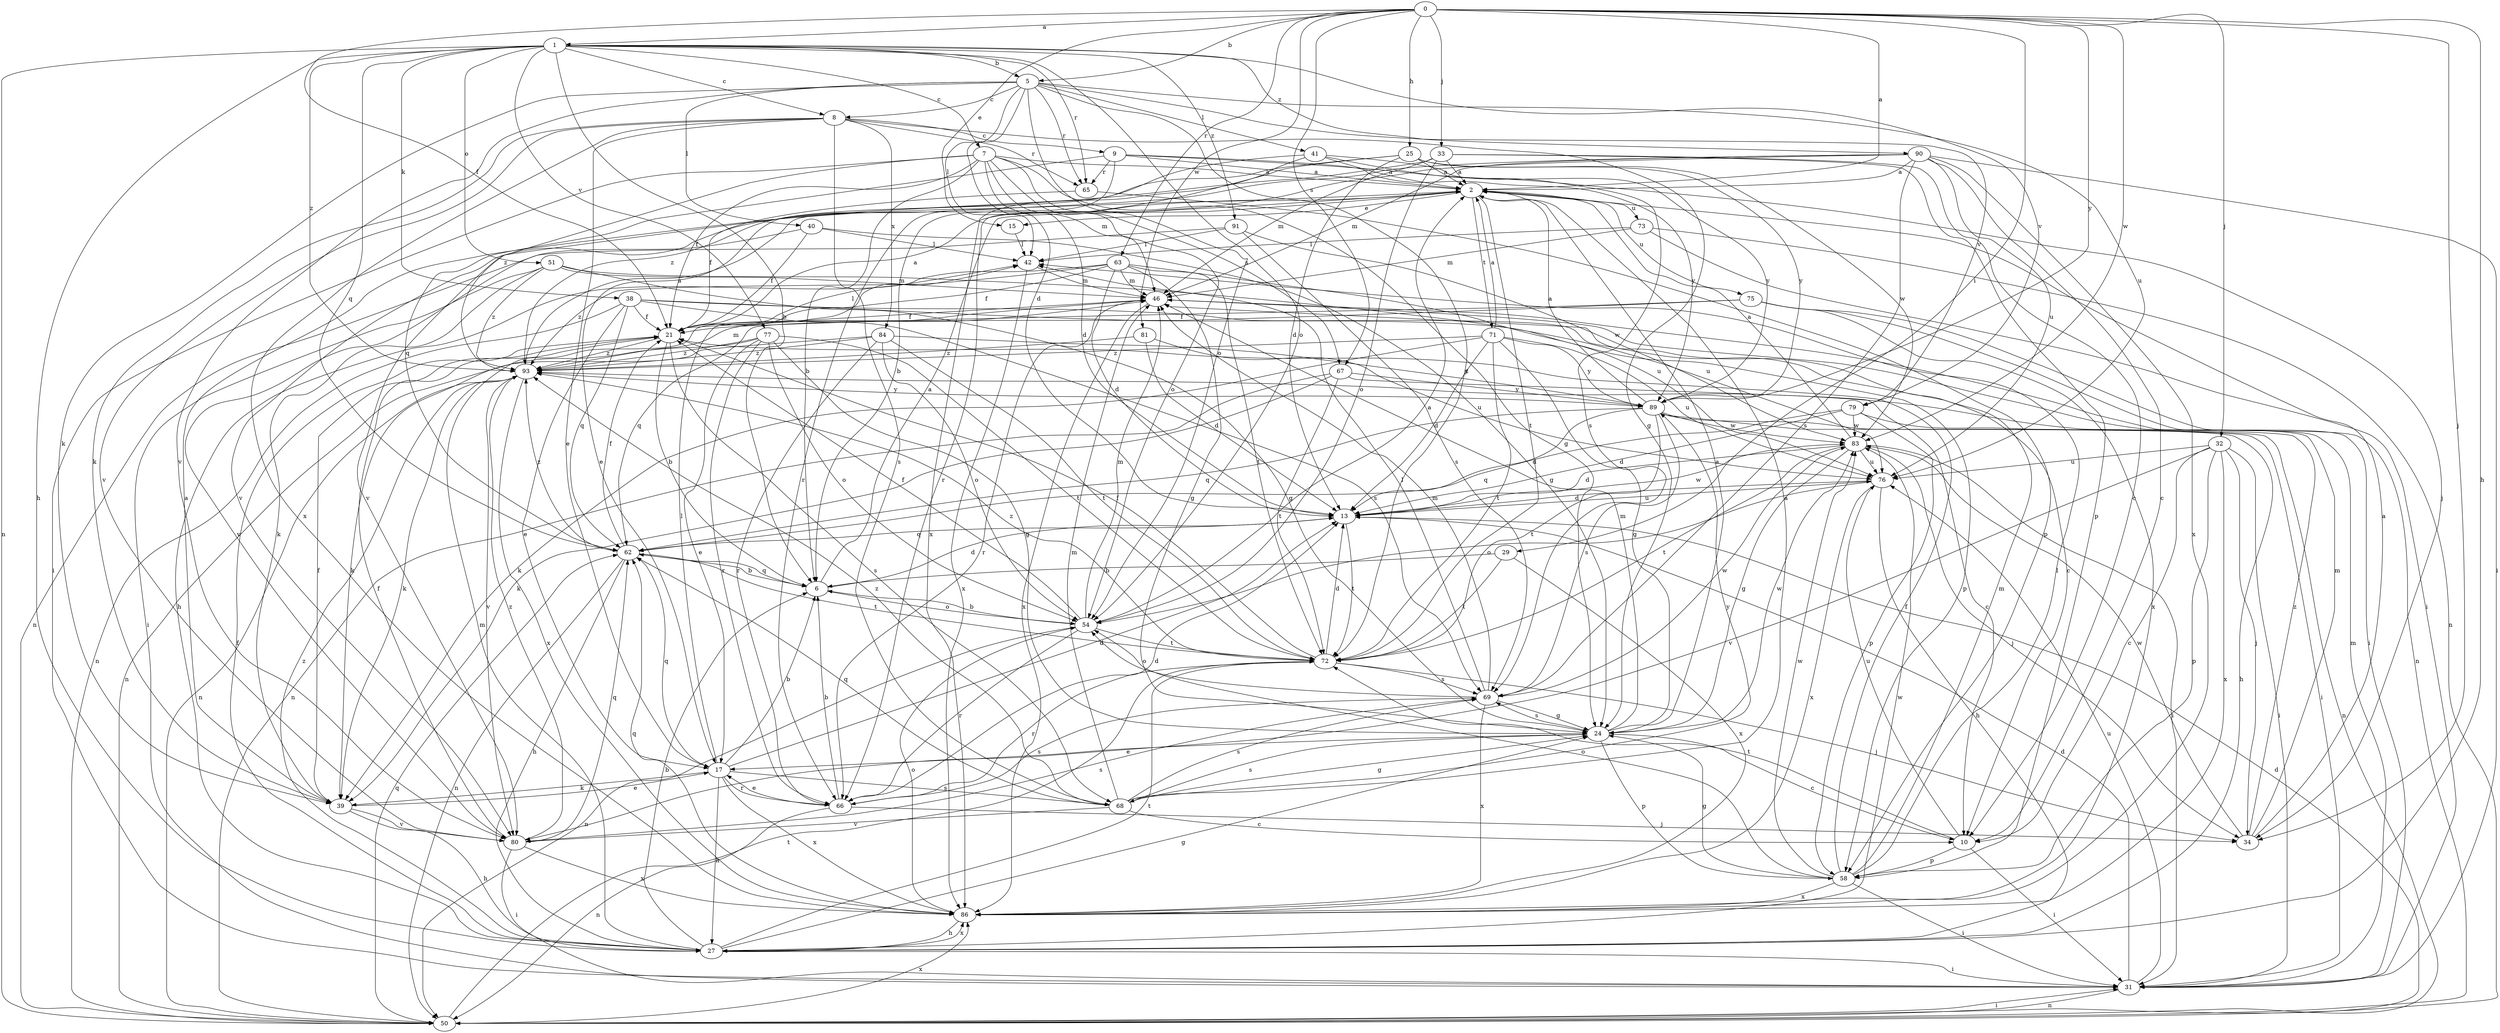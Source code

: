 strict digraph  {
0;
1;
2;
5;
6;
7;
8;
9;
10;
13;
15;
17;
21;
24;
25;
27;
29;
31;
32;
33;
34;
38;
39;
40;
41;
42;
46;
50;
51;
54;
58;
62;
63;
65;
66;
67;
68;
69;
71;
72;
73;
75;
76;
77;
79;
80;
81;
83;
84;
86;
89;
90;
91;
93;
0 -> 1  [label=a];
0 -> 2  [label=a];
0 -> 5  [label=b];
0 -> 15  [label=e];
0 -> 21  [label=f];
0 -> 25  [label=h];
0 -> 27  [label=h];
0 -> 29  [label=i];
0 -> 32  [label=j];
0 -> 33  [label=j];
0 -> 34  [label=j];
0 -> 63  [label=r];
0 -> 67  [label=s];
0 -> 81  [label=w];
0 -> 83  [label=w];
0 -> 89  [label=y];
1 -> 5  [label=b];
1 -> 6  [label=b];
1 -> 7  [label=c];
1 -> 8  [label=c];
1 -> 27  [label=h];
1 -> 38  [label=k];
1 -> 50  [label=n];
1 -> 51  [label=o];
1 -> 54  [label=o];
1 -> 62  [label=q];
1 -> 65  [label=r];
1 -> 77  [label=v];
1 -> 79  [label=v];
1 -> 90  [label=z];
1 -> 91  [label=z];
1 -> 93  [label=z];
2 -> 15  [label=e];
2 -> 71  [label=t];
2 -> 72  [label=t];
2 -> 73  [label=u];
2 -> 75  [label=u];
5 -> 8  [label=c];
5 -> 13  [label=d];
5 -> 39  [label=k];
5 -> 40  [label=l];
5 -> 41  [label=l];
5 -> 42  [label=l];
5 -> 54  [label=o];
5 -> 65  [label=r];
5 -> 72  [label=t];
5 -> 76  [label=u];
5 -> 79  [label=v];
5 -> 80  [label=v];
6 -> 2  [label=a];
6 -> 13  [label=d];
6 -> 54  [label=o];
6 -> 62  [label=q];
7 -> 2  [label=a];
7 -> 6  [label=b];
7 -> 13  [label=d];
7 -> 21  [label=f];
7 -> 24  [label=g];
7 -> 31  [label=i];
7 -> 46  [label=m];
7 -> 54  [label=o];
7 -> 67  [label=s];
7 -> 93  [label=z];
8 -> 9  [label=c];
8 -> 17  [label=e];
8 -> 24  [label=g];
8 -> 39  [label=k];
8 -> 65  [label=r];
8 -> 68  [label=s];
8 -> 80  [label=v];
8 -> 84  [label=x];
8 -> 86  [label=x];
9 -> 2  [label=a];
9 -> 34  [label=j];
9 -> 62  [label=q];
9 -> 65  [label=r];
9 -> 66  [label=r];
9 -> 89  [label=y];
10 -> 31  [label=i];
10 -> 58  [label=p];
10 -> 72  [label=t];
10 -> 76  [label=u];
13 -> 62  [label=q];
13 -> 72  [label=t];
13 -> 76  [label=u];
13 -> 83  [label=w];
15 -> 42  [label=l];
17 -> 6  [label=b];
17 -> 13  [label=d];
17 -> 27  [label=h];
17 -> 39  [label=k];
17 -> 42  [label=l];
17 -> 62  [label=q];
17 -> 66  [label=r];
17 -> 68  [label=s];
17 -> 86  [label=x];
21 -> 2  [label=a];
21 -> 6  [label=b];
21 -> 42  [label=l];
21 -> 68  [label=s];
21 -> 93  [label=z];
24 -> 2  [label=a];
24 -> 10  [label=c];
24 -> 17  [label=e];
24 -> 46  [label=m];
24 -> 58  [label=p];
24 -> 68  [label=s];
24 -> 69  [label=s];
24 -> 83  [label=w];
25 -> 2  [label=a];
25 -> 6  [label=b];
25 -> 13  [label=d];
25 -> 83  [label=w];
25 -> 89  [label=y];
25 -> 93  [label=z];
27 -> 6  [label=b];
27 -> 21  [label=f];
27 -> 24  [label=g];
27 -> 31  [label=i];
27 -> 46  [label=m];
27 -> 72  [label=t];
27 -> 83  [label=w];
27 -> 86  [label=x];
27 -> 93  [label=z];
29 -> 6  [label=b];
29 -> 72  [label=t];
29 -> 86  [label=x];
31 -> 13  [label=d];
31 -> 46  [label=m];
31 -> 50  [label=n];
31 -> 76  [label=u];
32 -> 10  [label=c];
32 -> 31  [label=i];
32 -> 34  [label=j];
32 -> 58  [label=p];
32 -> 76  [label=u];
32 -> 80  [label=v];
32 -> 86  [label=x];
33 -> 2  [label=a];
33 -> 10  [label=c];
33 -> 46  [label=m];
33 -> 54  [label=o];
33 -> 58  [label=p];
33 -> 80  [label=v];
34 -> 2  [label=a];
34 -> 46  [label=m];
34 -> 83  [label=w];
34 -> 93  [label=z];
38 -> 10  [label=c];
38 -> 17  [label=e];
38 -> 21  [label=f];
38 -> 50  [label=n];
38 -> 58  [label=p];
38 -> 62  [label=q];
38 -> 69  [label=s];
39 -> 2  [label=a];
39 -> 17  [label=e];
39 -> 21  [label=f];
39 -> 27  [label=h];
39 -> 80  [label=v];
40 -> 21  [label=f];
40 -> 24  [label=g];
40 -> 42  [label=l];
40 -> 80  [label=v];
41 -> 2  [label=a];
41 -> 17  [label=e];
41 -> 69  [label=s];
41 -> 86  [label=x];
41 -> 89  [label=y];
42 -> 46  [label=m];
42 -> 86  [label=x];
46 -> 21  [label=f];
46 -> 66  [label=r];
46 -> 86  [label=x];
50 -> 13  [label=d];
50 -> 31  [label=i];
50 -> 62  [label=q];
50 -> 72  [label=t];
50 -> 86  [label=x];
51 -> 24  [label=g];
51 -> 31  [label=i];
51 -> 39  [label=k];
51 -> 46  [label=m];
51 -> 76  [label=u];
51 -> 93  [label=z];
54 -> 2  [label=a];
54 -> 6  [label=b];
54 -> 21  [label=f];
54 -> 46  [label=m];
54 -> 50  [label=n];
54 -> 66  [label=r];
54 -> 72  [label=t];
58 -> 21  [label=f];
58 -> 24  [label=g];
58 -> 31  [label=i];
58 -> 42  [label=l];
58 -> 46  [label=m];
58 -> 54  [label=o];
58 -> 83  [label=w];
58 -> 86  [label=x];
62 -> 6  [label=b];
62 -> 21  [label=f];
62 -> 27  [label=h];
62 -> 50  [label=n];
62 -> 72  [label=t];
62 -> 93  [label=z];
63 -> 13  [label=d];
63 -> 21  [label=f];
63 -> 24  [label=g];
63 -> 27  [label=h];
63 -> 46  [label=m];
63 -> 72  [label=t];
63 -> 76  [label=u];
63 -> 93  [label=z];
65 -> 21  [label=f];
65 -> 58  [label=p];
66 -> 6  [label=b];
66 -> 13  [label=d];
66 -> 17  [label=e];
66 -> 34  [label=j];
66 -> 50  [label=n];
66 -> 69  [label=s];
67 -> 10  [label=c];
67 -> 39  [label=k];
67 -> 50  [label=n];
67 -> 72  [label=t];
67 -> 89  [label=y];
68 -> 2  [label=a];
68 -> 10  [label=c];
68 -> 24  [label=g];
68 -> 46  [label=m];
68 -> 62  [label=q];
68 -> 69  [label=s];
68 -> 80  [label=v];
68 -> 89  [label=y];
68 -> 93  [label=z];
69 -> 24  [label=g];
69 -> 42  [label=l];
69 -> 46  [label=m];
69 -> 54  [label=o];
69 -> 83  [label=w];
69 -> 86  [label=x];
71 -> 2  [label=a];
71 -> 13  [label=d];
71 -> 24  [label=g];
71 -> 39  [label=k];
71 -> 72  [label=t];
71 -> 76  [label=u];
71 -> 89  [label=y];
71 -> 93  [label=z];
72 -> 13  [label=d];
72 -> 21  [label=f];
72 -> 34  [label=j];
72 -> 66  [label=r];
72 -> 69  [label=s];
72 -> 93  [label=z];
73 -> 31  [label=i];
73 -> 42  [label=l];
73 -> 46  [label=m];
73 -> 50  [label=n];
75 -> 21  [label=f];
75 -> 31  [label=i];
75 -> 50  [label=n];
75 -> 62  [label=q];
75 -> 86  [label=x];
76 -> 13  [label=d];
76 -> 27  [label=h];
76 -> 54  [label=o];
76 -> 86  [label=x];
77 -> 17  [label=e];
77 -> 24  [label=g];
77 -> 39  [label=k];
77 -> 54  [label=o];
77 -> 66  [label=r];
77 -> 72  [label=t];
77 -> 93  [label=z];
79 -> 13  [label=d];
79 -> 50  [label=n];
79 -> 58  [label=p];
79 -> 62  [label=q];
79 -> 83  [label=w];
80 -> 21  [label=f];
80 -> 31  [label=i];
80 -> 62  [label=q];
80 -> 69  [label=s];
80 -> 86  [label=x];
80 -> 93  [label=z];
81 -> 13  [label=d];
81 -> 76  [label=u];
81 -> 93  [label=z];
83 -> 2  [label=a];
83 -> 13  [label=d];
83 -> 24  [label=g];
83 -> 31  [label=i];
83 -> 34  [label=j];
83 -> 72  [label=t];
83 -> 76  [label=u];
84 -> 50  [label=n];
84 -> 54  [label=o];
84 -> 66  [label=r];
84 -> 72  [label=t];
84 -> 89  [label=y];
84 -> 93  [label=z];
86 -> 27  [label=h];
86 -> 54  [label=o];
86 -> 62  [label=q];
89 -> 2  [label=a];
89 -> 13  [label=d];
89 -> 27  [label=h];
89 -> 31  [label=i];
89 -> 62  [label=q];
89 -> 69  [label=s];
89 -> 72  [label=t];
89 -> 83  [label=w];
90 -> 2  [label=a];
90 -> 10  [label=c];
90 -> 31  [label=i];
90 -> 46  [label=m];
90 -> 66  [label=r];
90 -> 69  [label=s];
90 -> 76  [label=u];
90 -> 80  [label=v];
90 -> 86  [label=x];
91 -> 42  [label=l];
91 -> 50  [label=n];
91 -> 69  [label=s];
91 -> 83  [label=w];
93 -> 2  [label=a];
93 -> 39  [label=k];
93 -> 46  [label=m];
93 -> 50  [label=n];
93 -> 80  [label=v];
93 -> 86  [label=x];
93 -> 89  [label=y];
}
